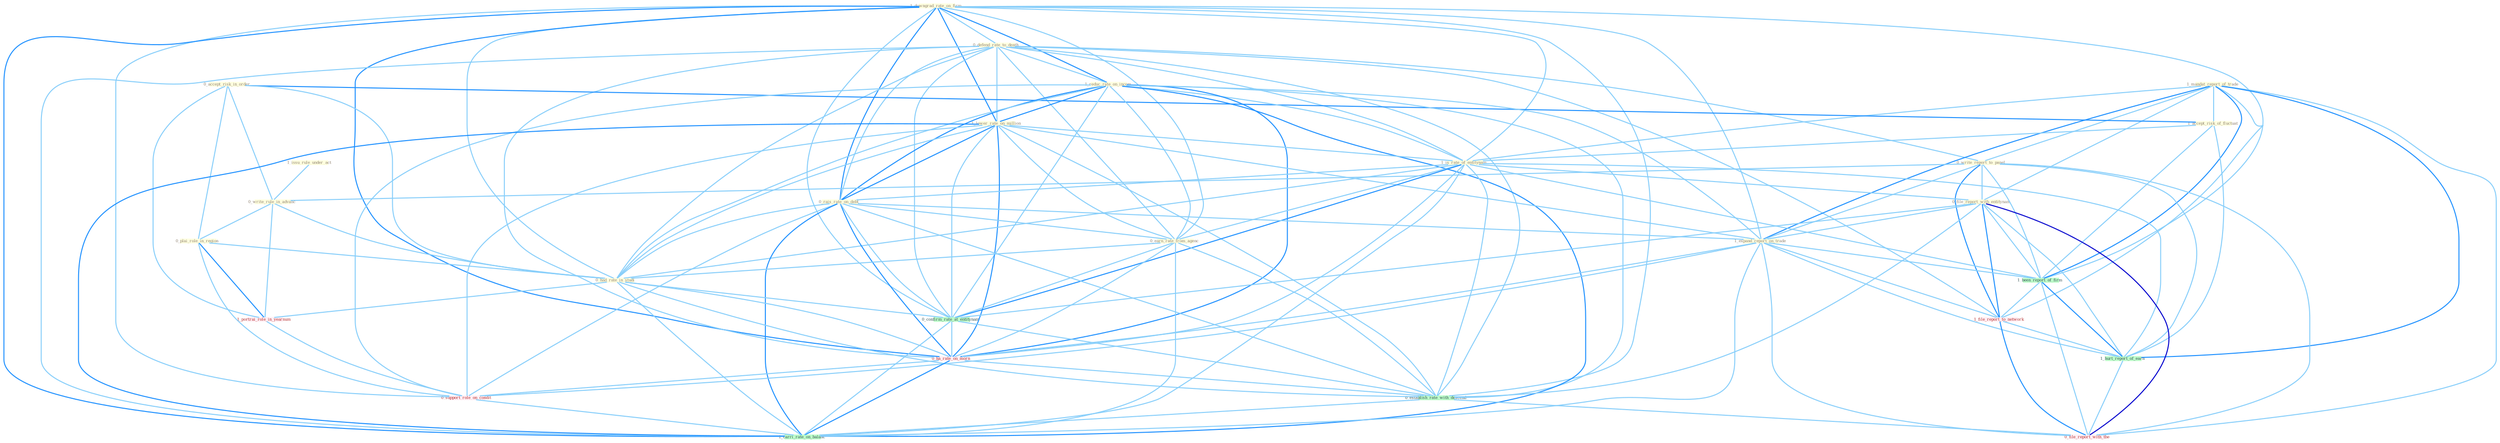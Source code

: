 Graph G{ 
    node
    [shape=polygon,style=filled,width=.5,height=.06,color="#BDFCC9",fixedsize=true,fontsize=4,
    fontcolor="#2f4f4f"];
    {node
    [color="#ffffe0", fontcolor="#8b7d6b"] "1_downgrad_rate_on_firm " "0_defend_rate_to_death " "1_mandat_report_of_trade " "0_accept_risk_in_order " "1_accept_risk_of_fluctuat " "1_reduc_rate_on_incom " "1_issu_rule_under_act " "0_write_report_to_panel " "0_write_rule_in_advanc " "1_lower_rate_on_million " "1_is_rate_of_entitynam " "0_rais_rate_on_debt " "0_plai_role_in_region " "0_earn_rate_from_agenc " "0_had_rate_in_studi " "0_file_report_with_entitynam " "1_expand_report_on_trade "}
{node [color="#fff0f5", fontcolor="#b22222"] "1_file_report_to_network " "1_portrai_role_in_yearnum " "0_ha_rate_on_morn " "0_support_role_on_condit " "0_file_report_with_the "}
edge [color="#B0E2FF"];

	"1_downgrad_rate_on_firm " -- "0_defend_rate_to_death " [w="1", color="#87cefa" ];
	"1_downgrad_rate_on_firm " -- "1_reduc_rate_on_incom " [w="2", color="#1e90ff" , len=0.8];
	"1_downgrad_rate_on_firm " -- "1_lower_rate_on_million " [w="2", color="#1e90ff" , len=0.8];
	"1_downgrad_rate_on_firm " -- "1_is_rate_of_entitynam " [w="1", color="#87cefa" ];
	"1_downgrad_rate_on_firm " -- "0_rais_rate_on_debt " [w="2", color="#1e90ff" , len=0.8];
	"1_downgrad_rate_on_firm " -- "0_earn_rate_from_agenc " [w="1", color="#87cefa" ];
	"1_downgrad_rate_on_firm " -- "0_had_rate_in_studi " [w="1", color="#87cefa" ];
	"1_downgrad_rate_on_firm " -- "1_expand_report_on_trade " [w="1", color="#87cefa" ];
	"1_downgrad_rate_on_firm " -- "0_confirm_rate_at_entitynam " [w="1", color="#87cefa" ];
	"1_downgrad_rate_on_firm " -- "1_been_report_of_firm " [w="1", color="#87cefa" ];
	"1_downgrad_rate_on_firm " -- "0_ha_rate_on_morn " [w="2", color="#1e90ff" , len=0.8];
	"1_downgrad_rate_on_firm " -- "0_support_role_on_condit " [w="1", color="#87cefa" ];
	"1_downgrad_rate_on_firm " -- "0_establish_rate_with_descend " [w="1", color="#87cefa" ];
	"1_downgrad_rate_on_firm " -- "1_carri_rate_on_balanc " [w="2", color="#1e90ff" , len=0.8];
	"0_defend_rate_to_death " -- "1_reduc_rate_on_incom " [w="1", color="#87cefa" ];
	"0_defend_rate_to_death " -- "0_write_report_to_panel " [w="1", color="#87cefa" ];
	"0_defend_rate_to_death " -- "1_lower_rate_on_million " [w="1", color="#87cefa" ];
	"0_defend_rate_to_death " -- "1_is_rate_of_entitynam " [w="1", color="#87cefa" ];
	"0_defend_rate_to_death " -- "0_rais_rate_on_debt " [w="1", color="#87cefa" ];
	"0_defend_rate_to_death " -- "0_earn_rate_from_agenc " [w="1", color="#87cefa" ];
	"0_defend_rate_to_death " -- "0_had_rate_in_studi " [w="1", color="#87cefa" ];
	"0_defend_rate_to_death " -- "0_confirm_rate_at_entitynam " [w="1", color="#87cefa" ];
	"0_defend_rate_to_death " -- "1_file_report_to_network " [w="1", color="#87cefa" ];
	"0_defend_rate_to_death " -- "0_ha_rate_on_morn " [w="1", color="#87cefa" ];
	"0_defend_rate_to_death " -- "0_establish_rate_with_descend " [w="1", color="#87cefa" ];
	"0_defend_rate_to_death " -- "1_carri_rate_on_balanc " [w="1", color="#87cefa" ];
	"1_mandat_report_of_trade " -- "1_accept_risk_of_fluctuat " [w="1", color="#87cefa" ];
	"1_mandat_report_of_trade " -- "0_write_report_to_panel " [w="1", color="#87cefa" ];
	"1_mandat_report_of_trade " -- "1_is_rate_of_entitynam " [w="1", color="#87cefa" ];
	"1_mandat_report_of_trade " -- "0_file_report_with_entitynam " [w="1", color="#87cefa" ];
	"1_mandat_report_of_trade " -- "1_expand_report_on_trade " [w="2", color="#1e90ff" , len=0.8];
	"1_mandat_report_of_trade " -- "1_been_report_of_firm " [w="2", color="#1e90ff" , len=0.8];
	"1_mandat_report_of_trade " -- "1_file_report_to_network " [w="1", color="#87cefa" ];
	"1_mandat_report_of_trade " -- "1_hurt_report_of_earn " [w="2", color="#1e90ff" , len=0.8];
	"1_mandat_report_of_trade " -- "0_file_report_with_the " [w="1", color="#87cefa" ];
	"0_accept_risk_in_order " -- "1_accept_risk_of_fluctuat " [w="2", color="#1e90ff" , len=0.8];
	"0_accept_risk_in_order " -- "0_write_rule_in_advanc " [w="1", color="#87cefa" ];
	"0_accept_risk_in_order " -- "0_plai_role_in_region " [w="1", color="#87cefa" ];
	"0_accept_risk_in_order " -- "0_had_rate_in_studi " [w="1", color="#87cefa" ];
	"0_accept_risk_in_order " -- "1_portrai_role_in_yearnum " [w="1", color="#87cefa" ];
	"1_accept_risk_of_fluctuat " -- "1_is_rate_of_entitynam " [w="1", color="#87cefa" ];
	"1_accept_risk_of_fluctuat " -- "1_been_report_of_firm " [w="1", color="#87cefa" ];
	"1_accept_risk_of_fluctuat " -- "1_hurt_report_of_earn " [w="1", color="#87cefa" ];
	"1_reduc_rate_on_incom " -- "1_lower_rate_on_million " [w="2", color="#1e90ff" , len=0.8];
	"1_reduc_rate_on_incom " -- "1_is_rate_of_entitynam " [w="1", color="#87cefa" ];
	"1_reduc_rate_on_incom " -- "0_rais_rate_on_debt " [w="2", color="#1e90ff" , len=0.8];
	"1_reduc_rate_on_incom " -- "0_earn_rate_from_agenc " [w="1", color="#87cefa" ];
	"1_reduc_rate_on_incom " -- "0_had_rate_in_studi " [w="1", color="#87cefa" ];
	"1_reduc_rate_on_incom " -- "1_expand_report_on_trade " [w="1", color="#87cefa" ];
	"1_reduc_rate_on_incom " -- "0_confirm_rate_at_entitynam " [w="1", color="#87cefa" ];
	"1_reduc_rate_on_incom " -- "0_ha_rate_on_morn " [w="2", color="#1e90ff" , len=0.8];
	"1_reduc_rate_on_incom " -- "0_support_role_on_condit " [w="1", color="#87cefa" ];
	"1_reduc_rate_on_incom " -- "0_establish_rate_with_descend " [w="1", color="#87cefa" ];
	"1_reduc_rate_on_incom " -- "1_carri_rate_on_balanc " [w="2", color="#1e90ff" , len=0.8];
	"1_issu_rule_under_act " -- "0_write_rule_in_advanc " [w="1", color="#87cefa" ];
	"0_write_report_to_panel " -- "0_write_rule_in_advanc " [w="1", color="#87cefa" ];
	"0_write_report_to_panel " -- "0_file_report_with_entitynam " [w="1", color="#87cefa" ];
	"0_write_report_to_panel " -- "1_expand_report_on_trade " [w="1", color="#87cefa" ];
	"0_write_report_to_panel " -- "1_been_report_of_firm " [w="1", color="#87cefa" ];
	"0_write_report_to_panel " -- "1_file_report_to_network " [w="2", color="#1e90ff" , len=0.8];
	"0_write_report_to_panel " -- "1_hurt_report_of_earn " [w="1", color="#87cefa" ];
	"0_write_report_to_panel " -- "0_file_report_with_the " [w="1", color="#87cefa" ];
	"0_write_rule_in_advanc " -- "0_plai_role_in_region " [w="1", color="#87cefa" ];
	"0_write_rule_in_advanc " -- "0_had_rate_in_studi " [w="1", color="#87cefa" ];
	"0_write_rule_in_advanc " -- "1_portrai_role_in_yearnum " [w="1", color="#87cefa" ];
	"1_lower_rate_on_million " -- "1_is_rate_of_entitynam " [w="1", color="#87cefa" ];
	"1_lower_rate_on_million " -- "0_rais_rate_on_debt " [w="2", color="#1e90ff" , len=0.8];
	"1_lower_rate_on_million " -- "0_earn_rate_from_agenc " [w="1", color="#87cefa" ];
	"1_lower_rate_on_million " -- "0_had_rate_in_studi " [w="1", color="#87cefa" ];
	"1_lower_rate_on_million " -- "1_expand_report_on_trade " [w="1", color="#87cefa" ];
	"1_lower_rate_on_million " -- "0_confirm_rate_at_entitynam " [w="1", color="#87cefa" ];
	"1_lower_rate_on_million " -- "0_ha_rate_on_morn " [w="2", color="#1e90ff" , len=0.8];
	"1_lower_rate_on_million " -- "0_support_role_on_condit " [w="1", color="#87cefa" ];
	"1_lower_rate_on_million " -- "0_establish_rate_with_descend " [w="1", color="#87cefa" ];
	"1_lower_rate_on_million " -- "1_carri_rate_on_balanc " [w="2", color="#1e90ff" , len=0.8];
	"1_is_rate_of_entitynam " -- "0_rais_rate_on_debt " [w="1", color="#87cefa" ];
	"1_is_rate_of_entitynam " -- "0_earn_rate_from_agenc " [w="1", color="#87cefa" ];
	"1_is_rate_of_entitynam " -- "0_had_rate_in_studi " [w="1", color="#87cefa" ];
	"1_is_rate_of_entitynam " -- "0_file_report_with_entitynam " [w="1", color="#87cefa" ];
	"1_is_rate_of_entitynam " -- "0_confirm_rate_at_entitynam " [w="2", color="#1e90ff" , len=0.8];
	"1_is_rate_of_entitynam " -- "1_been_report_of_firm " [w="1", color="#87cefa" ];
	"1_is_rate_of_entitynam " -- "0_ha_rate_on_morn " [w="1", color="#87cefa" ];
	"1_is_rate_of_entitynam " -- "1_hurt_report_of_earn " [w="1", color="#87cefa" ];
	"1_is_rate_of_entitynam " -- "0_establish_rate_with_descend " [w="1", color="#87cefa" ];
	"1_is_rate_of_entitynam " -- "1_carri_rate_on_balanc " [w="1", color="#87cefa" ];
	"0_rais_rate_on_debt " -- "0_earn_rate_from_agenc " [w="1", color="#87cefa" ];
	"0_rais_rate_on_debt " -- "0_had_rate_in_studi " [w="1", color="#87cefa" ];
	"0_rais_rate_on_debt " -- "1_expand_report_on_trade " [w="1", color="#87cefa" ];
	"0_rais_rate_on_debt " -- "0_confirm_rate_at_entitynam " [w="1", color="#87cefa" ];
	"0_rais_rate_on_debt " -- "0_ha_rate_on_morn " [w="2", color="#1e90ff" , len=0.8];
	"0_rais_rate_on_debt " -- "0_support_role_on_condit " [w="1", color="#87cefa" ];
	"0_rais_rate_on_debt " -- "0_establish_rate_with_descend " [w="1", color="#87cefa" ];
	"0_rais_rate_on_debt " -- "1_carri_rate_on_balanc " [w="2", color="#1e90ff" , len=0.8];
	"0_plai_role_in_region " -- "0_had_rate_in_studi " [w="1", color="#87cefa" ];
	"0_plai_role_in_region " -- "1_portrai_role_in_yearnum " [w="2", color="#1e90ff" , len=0.8];
	"0_plai_role_in_region " -- "0_support_role_on_condit " [w="1", color="#87cefa" ];
	"0_earn_rate_from_agenc " -- "0_had_rate_in_studi " [w="1", color="#87cefa" ];
	"0_earn_rate_from_agenc " -- "0_confirm_rate_at_entitynam " [w="1", color="#87cefa" ];
	"0_earn_rate_from_agenc " -- "0_ha_rate_on_morn " [w="1", color="#87cefa" ];
	"0_earn_rate_from_agenc " -- "0_establish_rate_with_descend " [w="1", color="#87cefa" ];
	"0_earn_rate_from_agenc " -- "1_carri_rate_on_balanc " [w="1", color="#87cefa" ];
	"0_had_rate_in_studi " -- "0_confirm_rate_at_entitynam " [w="1", color="#87cefa" ];
	"0_had_rate_in_studi " -- "1_portrai_role_in_yearnum " [w="1", color="#87cefa" ];
	"0_had_rate_in_studi " -- "0_ha_rate_on_morn " [w="1", color="#87cefa" ];
	"0_had_rate_in_studi " -- "0_establish_rate_with_descend " [w="1", color="#87cefa" ];
	"0_had_rate_in_studi " -- "1_carri_rate_on_balanc " [w="1", color="#87cefa" ];
	"0_file_report_with_entitynam " -- "1_expand_report_on_trade " [w="1", color="#87cefa" ];
	"0_file_report_with_entitynam " -- "0_confirm_rate_at_entitynam " [w="1", color="#87cefa" ];
	"0_file_report_with_entitynam " -- "1_been_report_of_firm " [w="1", color="#87cefa" ];
	"0_file_report_with_entitynam " -- "1_file_report_to_network " [w="2", color="#1e90ff" , len=0.8];
	"0_file_report_with_entitynam " -- "1_hurt_report_of_earn " [w="1", color="#87cefa" ];
	"0_file_report_with_entitynam " -- "0_establish_rate_with_descend " [w="1", color="#87cefa" ];
	"0_file_report_with_entitynam " -- "0_file_report_with_the " [w="3", color="#0000cd" , len=0.6];
	"1_expand_report_on_trade " -- "1_been_report_of_firm " [w="1", color="#87cefa" ];
	"1_expand_report_on_trade " -- "1_file_report_to_network " [w="1", color="#87cefa" ];
	"1_expand_report_on_trade " -- "0_ha_rate_on_morn " [w="1", color="#87cefa" ];
	"1_expand_report_on_trade " -- "1_hurt_report_of_earn " [w="1", color="#87cefa" ];
	"1_expand_report_on_trade " -- "0_support_role_on_condit " [w="1", color="#87cefa" ];
	"1_expand_report_on_trade " -- "1_carri_rate_on_balanc " [w="1", color="#87cefa" ];
	"1_expand_report_on_trade " -- "0_file_report_with_the " [w="1", color="#87cefa" ];
	"0_confirm_rate_at_entitynam " -- "0_ha_rate_on_morn " [w="1", color="#87cefa" ];
	"0_confirm_rate_at_entitynam " -- "0_establish_rate_with_descend " [w="1", color="#87cefa" ];
	"0_confirm_rate_at_entitynam " -- "1_carri_rate_on_balanc " [w="1", color="#87cefa" ];
	"1_been_report_of_firm " -- "1_file_report_to_network " [w="1", color="#87cefa" ];
	"1_been_report_of_firm " -- "1_hurt_report_of_earn " [w="2", color="#1e90ff" , len=0.8];
	"1_been_report_of_firm " -- "0_file_report_with_the " [w="1", color="#87cefa" ];
	"1_file_report_to_network " -- "1_hurt_report_of_earn " [w="1", color="#87cefa" ];
	"1_file_report_to_network " -- "0_file_report_with_the " [w="2", color="#1e90ff" , len=0.8];
	"1_portrai_role_in_yearnum " -- "0_support_role_on_condit " [w="1", color="#87cefa" ];
	"0_ha_rate_on_morn " -- "0_support_role_on_condit " [w="1", color="#87cefa" ];
	"0_ha_rate_on_morn " -- "0_establish_rate_with_descend " [w="1", color="#87cefa" ];
	"0_ha_rate_on_morn " -- "1_carri_rate_on_balanc " [w="2", color="#1e90ff" , len=0.8];
	"1_hurt_report_of_earn " -- "0_file_report_with_the " [w="1", color="#87cefa" ];
	"0_support_role_on_condit " -- "1_carri_rate_on_balanc " [w="1", color="#87cefa" ];
	"0_establish_rate_with_descend " -- "1_carri_rate_on_balanc " [w="1", color="#87cefa" ];
	"0_establish_rate_with_descend " -- "0_file_report_with_the " [w="1", color="#87cefa" ];
}